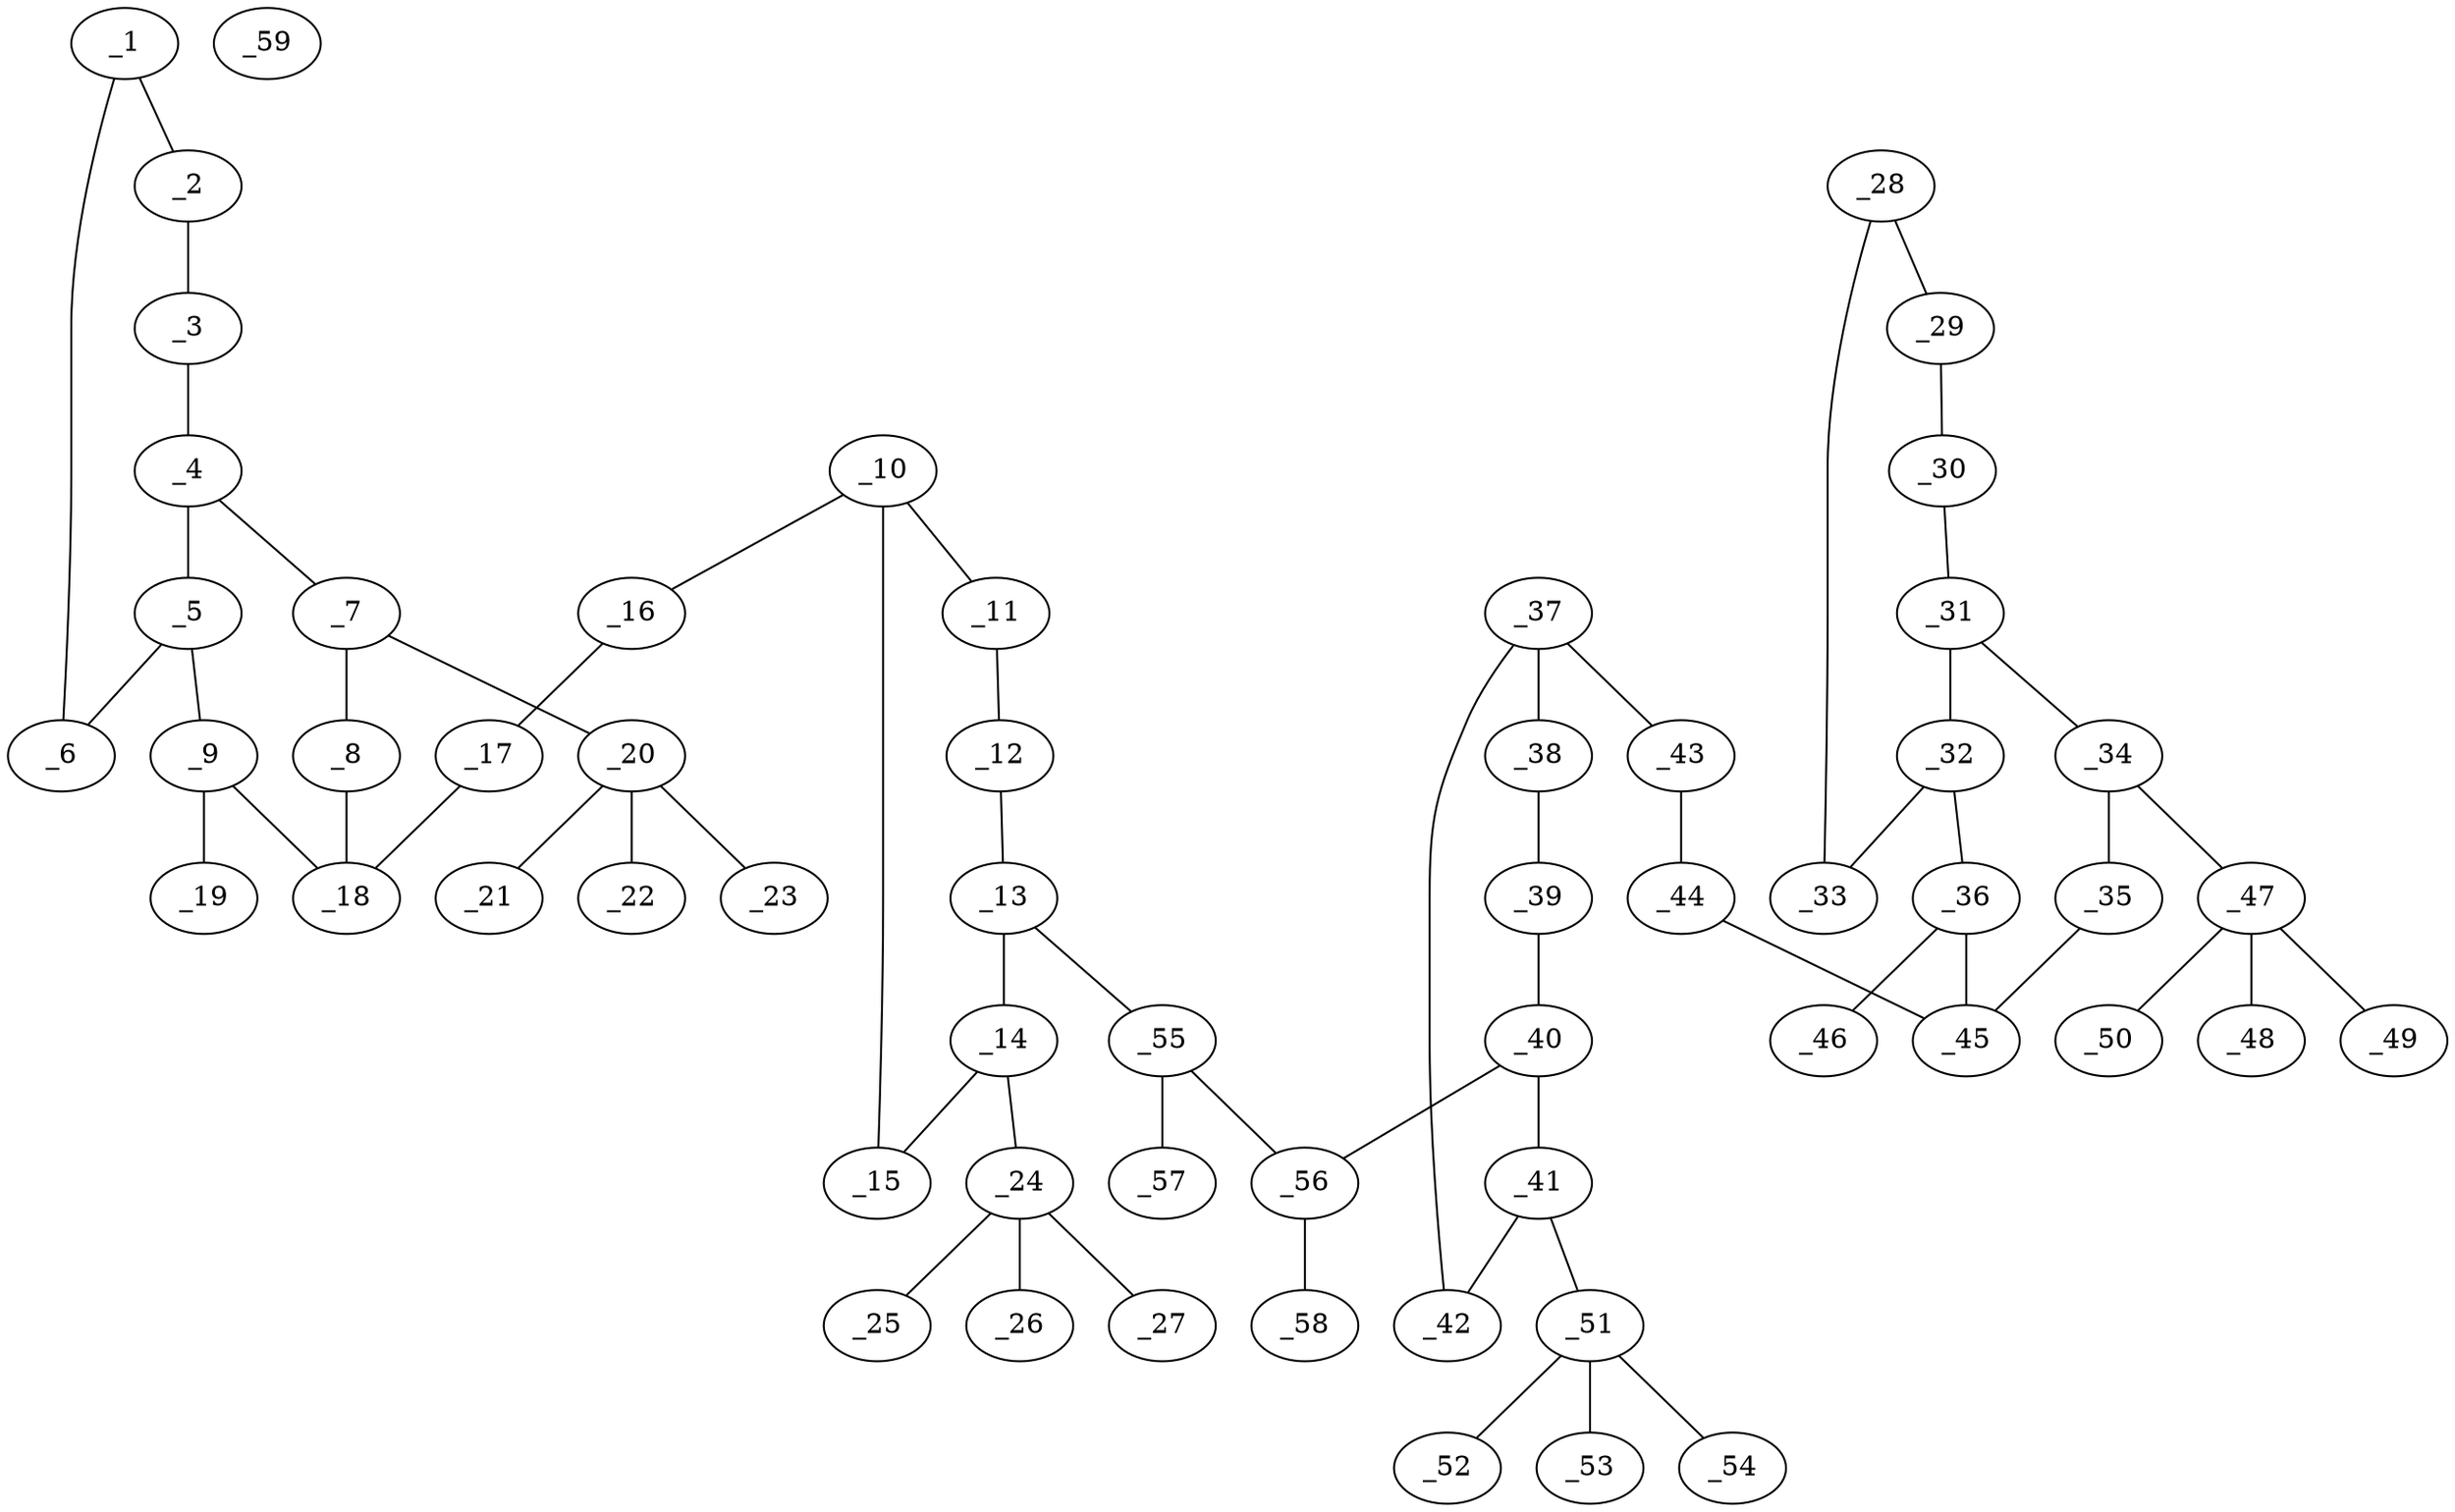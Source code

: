 graph molid675268 {
	_1	 [charge=0,
		chem=1,
		symbol="C  ",
		x=2,
		y="-2.25"];
	_2	 [charge=0,
		chem=1,
		symbol="C  ",
		x=2,
		y="-3.25"];
	_1 -- _2	 [valence=1];
	_6	 [charge=0,
		chem=4,
		symbol="N  ",
		x="2.866",
		y="-1.75"];
	_1 -- _6	 [valence=2];
	_3	 [charge=0,
		chem=1,
		symbol="C  ",
		x="2.866",
		y="-3.75"];
	_2 -- _3	 [valence=2];
	_4	 [charge=0,
		chem=1,
		symbol="C  ",
		x="3.7321",
		y="-3.25"];
	_3 -- _4	 [valence=1];
	_5	 [charge=0,
		chem=1,
		symbol="C  ",
		x="3.7321",
		y="-2.25"];
	_4 -- _5	 [valence=2];
	_7	 [charge=0,
		chem=1,
		symbol="C  ",
		x="4.5981",
		y="-3.75"];
	_4 -- _7	 [valence=1];
	_5 -- _6	 [valence=1];
	_9	 [charge=0,
		chem=1,
		symbol="C  ",
		x="4.5981",
		y="-1.75"];
	_5 -- _9	 [valence=1];
	_8	 [charge=0,
		chem=1,
		symbol="C  ",
		x="5.4641",
		y="-3.25"];
	_7 -- _8	 [valence=2];
	_20	 [charge=0,
		chem=5,
		symbol="S  ",
		x="4.5981",
		y="-4.75"];
	_7 -- _20	 [valence=1];
	_18	 [charge=0,
		chem=1,
		symbol="C  ",
		x="5.4641",
		y="-2.25"];
	_8 -- _18	 [valence=1];
	_9 -- _18	 [valence=2];
	_19	 [charge=0,
		chem=2,
		symbol="O  ",
		x="4.5981",
		y="-0.75"];
	_9 -- _19	 [valence=1];
	_10	 [charge=0,
		chem=1,
		symbol="C  ",
		x="8.0622",
		y="-1.75"];
	_11	 [charge=0,
		chem=1,
		symbol="C  ",
		x="8.9282",
		y="-2.25"];
	_10 -- _11	 [valence=1];
	_15	 [charge=0,
		chem=1,
		symbol="C  ",
		x="8.0622",
		y="-0.75"];
	_10 -- _15	 [valence=2];
	_16	 [charge=0,
		chem=4,
		symbol="N  ",
		x="7.1962",
		y="-2.25"];
	_10 -- _16	 [valence=1];
	_12	 [charge=0,
		chem=1,
		symbol="C  ",
		x="9.7942",
		y="-1.75"];
	_11 -- _12	 [valence=2];
	_13	 [charge=0,
		chem=1,
		symbol="C  ",
		x="9.7942",
		y="-0.75"];
	_12 -- _13	 [valence=1];
	_14	 [charge=0,
		chem=1,
		symbol="C  ",
		x="8.9282",
		y="-0.25"];
	_13 -- _14	 [valence=2];
	_55	 [charge=0,
		chem=1,
		symbol="C  ",
		x="10.6603",
		y="-0.25"];
	_13 -- _55	 [valence=1];
	_14 -- _15	 [valence=1];
	_24	 [charge=0,
		chem=5,
		symbol="S  ",
		x="8.9282",
		y="0.75"];
	_14 -- _24	 [valence=1];
	_17	 [charge=0,
		chem=4,
		symbol="N  ",
		x="6.3301",
		y="-1.75"];
	_16 -- _17	 [valence=2];
	_17 -- _18	 [valence=1];
	_21	 [charge=0,
		chem=2,
		symbol="O  ",
		x="4.5981",
		y="-5.75"];
	_20 -- _21	 [valence=2];
	_22	 [charge=0,
		chem=2,
		symbol="O  ",
		x="3.5981",
		y="-4.75"];
	_20 -- _22	 [valence=2];
	_23	 [charge=0,
		chem=2,
		symbol="O  ",
		x="5.5981",
		y="-4.75"];
	_20 -- _23	 [valence=1];
	_25	 [charge=0,
		chem=2,
		symbol="O  ",
		x="8.9282",
		y="1.75"];
	_24 -- _25	 [valence=2];
	_26	 [charge=0,
		chem=2,
		symbol="O  ",
		x="9.9282",
		y="0.75"];
	_24 -- _26	 [valence=2];
	_27	 [charge=0,
		chem=2,
		symbol="O  ",
		x="7.9282",
		y="0.75"];
	_24 -- _27	 [valence=1];
	_28	 [charge=0,
		chem=1,
		symbol="C  ",
		x="17.5885",
		y="5.75"];
	_29	 [charge=0,
		chem=1,
		symbol="C  ",
		x="18.4545",
		y="5.25"];
	_28 -- _29	 [valence=2];
	_33	 [charge=0,
		chem=4,
		symbol="N  ",
		x="16.7225",
		y="5.25"];
	_28 -- _33	 [valence=1];
	_30	 [charge=0,
		chem=1,
		symbol="C  ",
		x="18.4545",
		y="4.25"];
	_29 -- _30	 [valence=1];
	_31	 [charge=0,
		chem=1,
		symbol="C  ",
		x="17.5885",
		y="3.75"];
	_30 -- _31	 [valence=2];
	_32	 [charge=0,
		chem=1,
		symbol="C  ",
		x="16.7225",
		y="4.25"];
	_31 -- _32	 [valence=1];
	_34	 [charge=0,
		chem=1,
		symbol="C  ",
		x="17.5885",
		y="2.75"];
	_31 -- _34	 [valence=1];
	_32 -- _33	 [valence=2];
	_36	 [charge=0,
		chem=1,
		symbol="C  ",
		x="15.8564",
		y="3.75"];
	_32 -- _36	 [valence=1];
	_35	 [charge=0,
		chem=1,
		symbol="C  ",
		x="16.7225",
		y="2.25"];
	_34 -- _35	 [valence=2];
	_47	 [charge=0,
		chem=5,
		symbol="S  ",
		x="18.4545",
		y="2.25"];
	_34 -- _47	 [valence=1];
	_45	 [charge=0,
		chem=1,
		symbol="C  ",
		x="15.8564",
		y="2.75"];
	_35 -- _45	 [valence=1];
	_36 -- _45	 [valence=2];
	_46	 [charge=0,
		chem=2,
		symbol="O  ",
		x="14.9904",
		y="4.25"];
	_36 -- _46	 [valence=1];
	_37	 [charge=0,
		chem=1,
		symbol="C  ",
		x="14.1244",
		y="0.75"];
	_38	 [charge=0,
		chem=1,
		symbol="C  ",
		x="13.2583",
		y="1.25"];
	_37 -- _38	 [valence=2];
	_42	 [charge=0,
		chem=1,
		symbol="C  ",
		x="14.1244",
		y="-0.25"];
	_37 -- _42	 [valence=1];
	_43	 [charge=0,
		chem=4,
		symbol="N  ",
		x="14.9904",
		y="1.25"];
	_37 -- _43	 [valence=1];
	_39	 [charge=0,
		chem=1,
		symbol="C  ",
		x="12.3923",
		y="0.75"];
	_38 -- _39	 [valence=1];
	_40	 [charge=0,
		chem=1,
		symbol="C  ",
		x="12.3923",
		y="-0.25"];
	_39 -- _40	 [valence=2];
	_41	 [charge=0,
		chem=1,
		symbol="C  ",
		x="13.2583",
		y="-0.75"];
	_40 -- _41	 [valence=1];
	_56	 [charge=0,
		chem=1,
		symbol="C  ",
		x="11.5263",
		y="-0.75"];
	_40 -- _56	 [valence=1];
	_41 -- _42	 [valence=2];
	_51	 [charge=0,
		chem=5,
		symbol="S  ",
		x="13.2583",
		y="-1.75"];
	_41 -- _51	 [valence=1];
	_44	 [charge=0,
		chem=4,
		symbol="N  ",
		x="14.9904",
		y="2.25"];
	_43 -- _44	 [valence=2];
	_44 -- _45	 [valence=1];
	_48	 [charge=0,
		chem=2,
		symbol="O  ",
		x="19.3205",
		y="1.75"];
	_47 -- _48	 [valence=2];
	_49	 [charge=0,
		chem=2,
		symbol="O  ",
		x="18.9545",
		y="3.116"];
	_47 -- _49	 [valence=2];
	_50	 [charge=0,
		chem=2,
		symbol="O  ",
		x="17.9545",
		y="1.384"];
	_47 -- _50	 [valence=1];
	_52	 [charge=0,
		chem=2,
		symbol="O  ",
		x="14.2583",
		y="-1.75"];
	_51 -- _52	 [valence=2];
	_53	 [charge=0,
		chem=2,
		symbol="O  ",
		x="12.2583",
		y="-1.75"];
	_51 -- _53	 [valence=2];
	_54	 [charge=0,
		chem=2,
		symbol="O  ",
		x="13.2583",
		y="-2.75"];
	_51 -- _54	 [valence=1];
	_55 -- _56	 [valence=1];
	_57	 [charge=0,
		chem=2,
		symbol="O  ",
		x="10.6603",
		y="0.75"];
	_55 -- _57	 [valence=1];
	_58	 [charge=0,
		chem=2,
		symbol="O  ",
		x="11.5263",
		y="-1.75"];
	_56 -- _58	 [valence=1];
	_59	 [charge=0,
		chem=29,
		symbol="Na ",
		x="21.3205",
		y=0];
}
